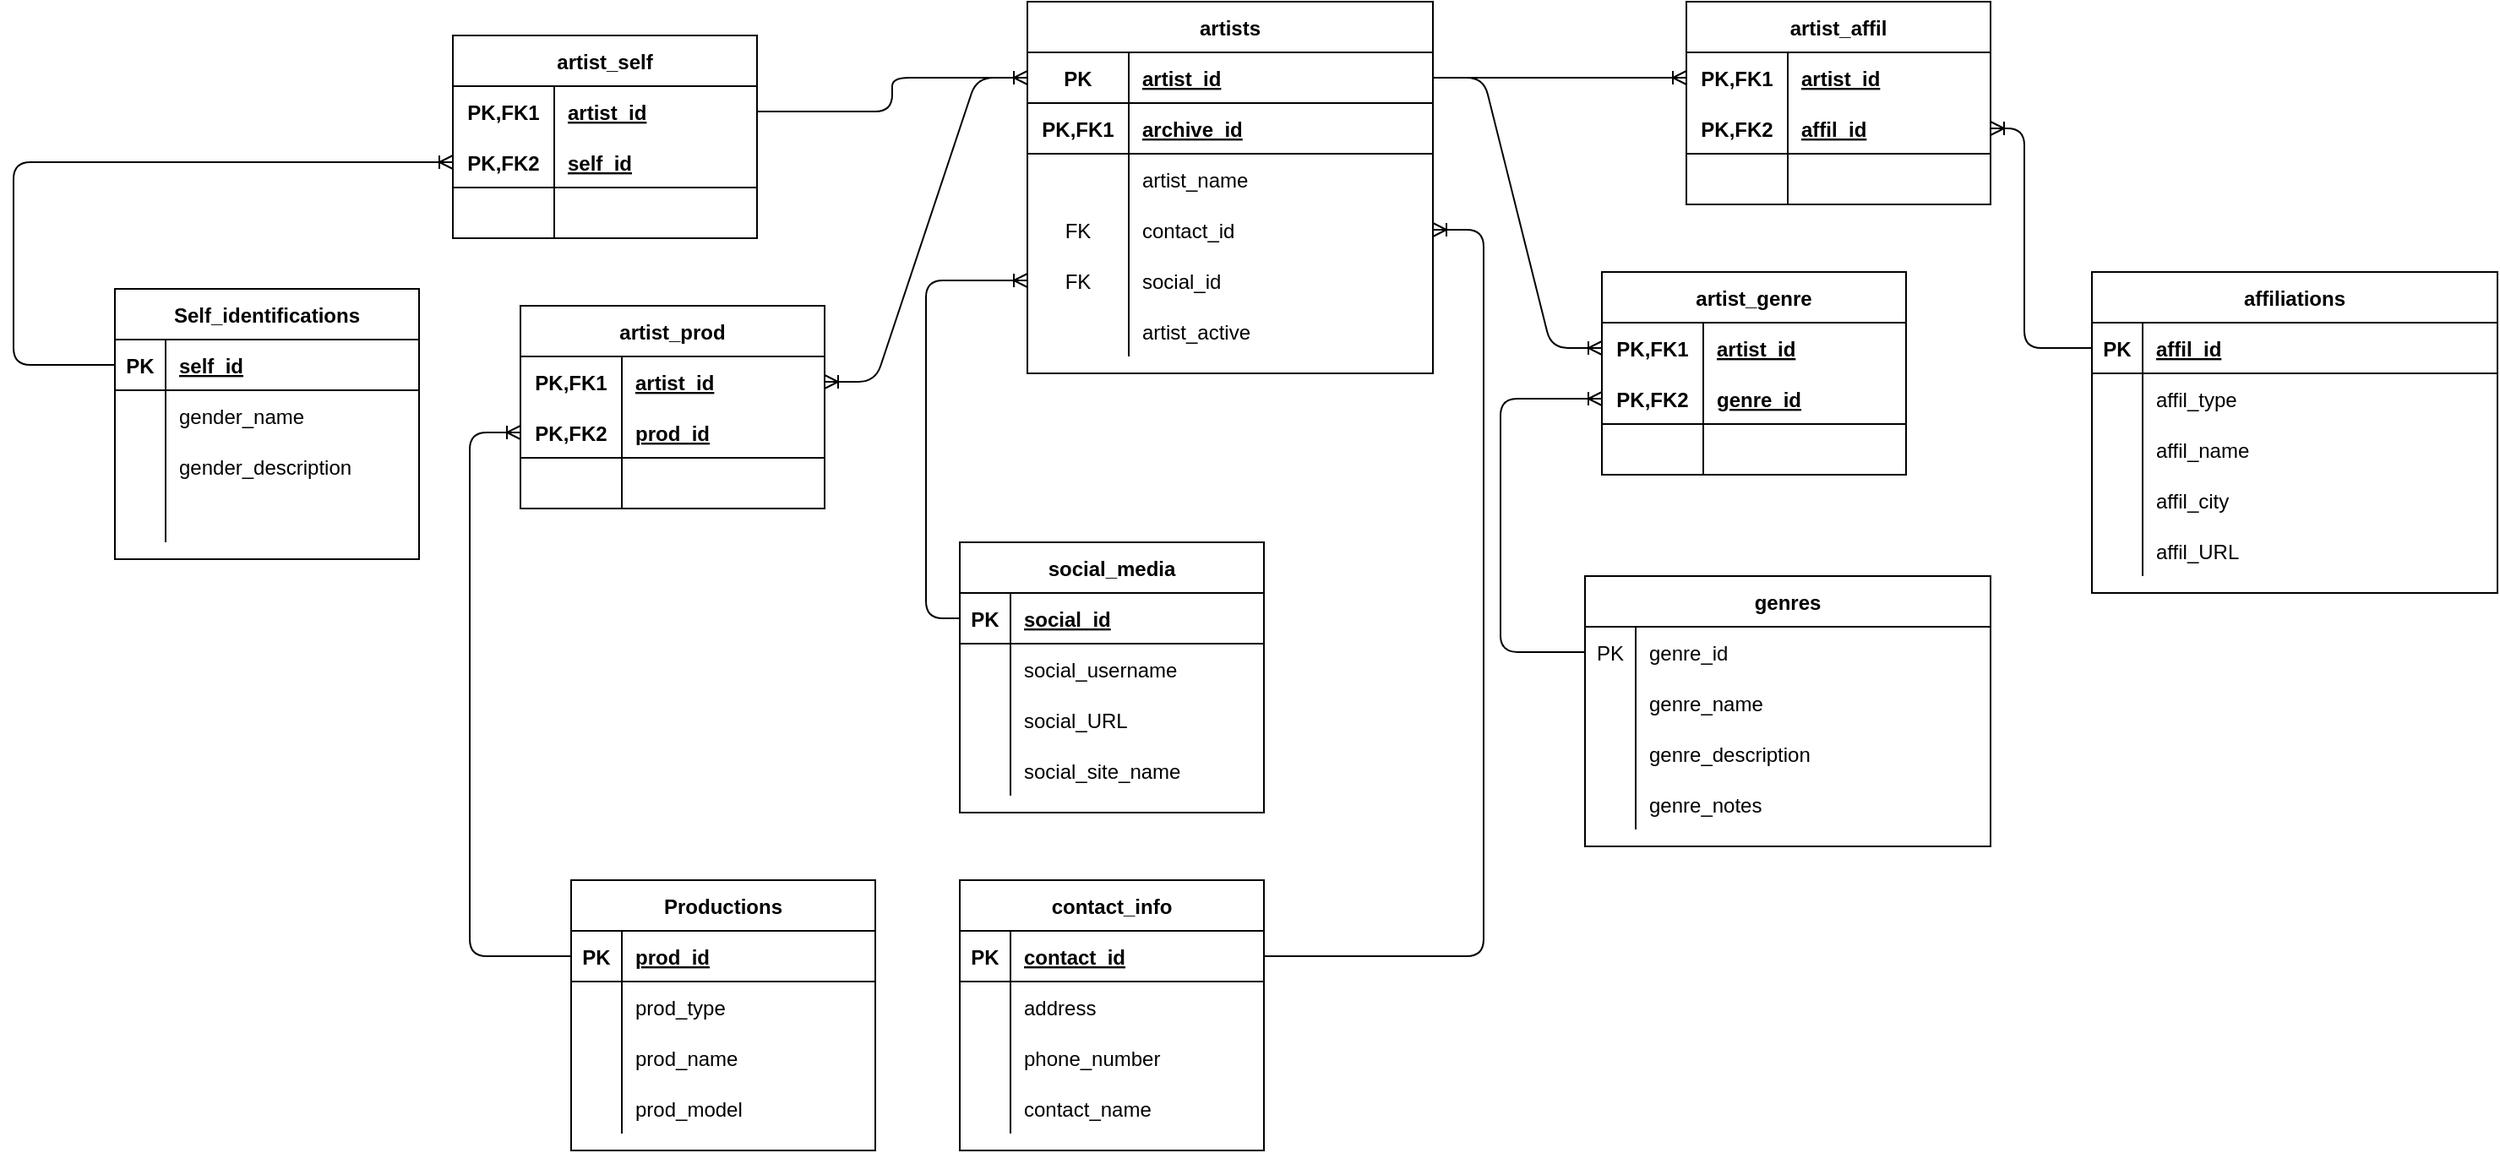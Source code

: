 <mxfile version="14.4.2" type="device"><diagram id="R2lEEEUBdFMjLlhIrx00" name="Page-1"><mxGraphModel dx="1821" dy="662" grid="1" gridSize="10" guides="1" tooltips="1" connect="1" arrows="1" fold="1" page="1" pageScale="1" pageWidth="1100" pageHeight="850" math="0" shadow="0" extFonts="Permanent Marker^https://fonts.googleapis.com/css?family=Permanent+Marker"><root><mxCell id="0"/><mxCell id="1" parent="0"/><mxCell id="C-vyLk0tnHw3VtMMgP7b-13" value="affiliations" style="shape=table;startSize=30;container=1;collapsible=1;childLayout=tableLayout;fixedRows=1;rowLines=0;fontStyle=1;align=center;resizeLast=1;" parent="1" vertex="1"><mxGeometry x="710" y="200" width="240" height="190" as="geometry"/></mxCell><mxCell id="C-vyLk0tnHw3VtMMgP7b-14" value="" style="shape=partialRectangle;collapsible=0;dropTarget=0;pointerEvents=0;fillColor=none;points=[[0,0.5],[1,0.5]];portConstraint=eastwest;top=0;left=0;right=0;bottom=1;" parent="C-vyLk0tnHw3VtMMgP7b-13" vertex="1"><mxGeometry y="30" width="240" height="30" as="geometry"/></mxCell><mxCell id="C-vyLk0tnHw3VtMMgP7b-15" value="PK" style="shape=partialRectangle;overflow=hidden;connectable=0;fillColor=none;top=0;left=0;bottom=0;right=0;fontStyle=1;" parent="C-vyLk0tnHw3VtMMgP7b-14" vertex="1"><mxGeometry width="30" height="30" as="geometry"/></mxCell><mxCell id="C-vyLk0tnHw3VtMMgP7b-16" value="affil_id" style="shape=partialRectangle;overflow=hidden;connectable=0;fillColor=none;top=0;left=0;bottom=0;right=0;align=left;spacingLeft=6;fontStyle=5;" parent="C-vyLk0tnHw3VtMMgP7b-14" vertex="1"><mxGeometry x="30" width="210" height="30" as="geometry"/></mxCell><mxCell id="C-vyLk0tnHw3VtMMgP7b-20" value="" style="shape=partialRectangle;collapsible=0;dropTarget=0;pointerEvents=0;fillColor=none;points=[[0,0.5],[1,0.5]];portConstraint=eastwest;top=0;left=0;right=0;bottom=0;" parent="C-vyLk0tnHw3VtMMgP7b-13" vertex="1"><mxGeometry y="60" width="240" height="30" as="geometry"/></mxCell><mxCell id="C-vyLk0tnHw3VtMMgP7b-21" value="" style="shape=partialRectangle;overflow=hidden;connectable=0;fillColor=none;top=0;left=0;bottom=0;right=0;" parent="C-vyLk0tnHw3VtMMgP7b-20" vertex="1"><mxGeometry width="30" height="30" as="geometry"/></mxCell><mxCell id="C-vyLk0tnHw3VtMMgP7b-22" value="affil_type" style="shape=partialRectangle;overflow=hidden;connectable=0;fillColor=none;top=0;left=0;bottom=0;right=0;align=left;spacingLeft=6;" parent="C-vyLk0tnHw3VtMMgP7b-20" vertex="1"><mxGeometry x="30" width="210" height="30" as="geometry"/></mxCell><mxCell id="1o0HrpCf0512XS6vbY89-14" value="" style="shape=partialRectangle;collapsible=0;dropTarget=0;pointerEvents=0;fillColor=none;points=[[0,0.5],[1,0.5]];portConstraint=eastwest;top=0;left=0;right=0;bottom=0;" parent="C-vyLk0tnHw3VtMMgP7b-13" vertex="1"><mxGeometry y="90" width="240" height="30" as="geometry"/></mxCell><mxCell id="1o0HrpCf0512XS6vbY89-15" value="" style="shape=partialRectangle;overflow=hidden;connectable=0;fillColor=none;top=0;left=0;bottom=0;right=0;" parent="1o0HrpCf0512XS6vbY89-14" vertex="1"><mxGeometry width="30" height="30" as="geometry"/></mxCell><mxCell id="1o0HrpCf0512XS6vbY89-16" value="affil_name" style="shape=partialRectangle;overflow=hidden;connectable=0;fillColor=none;top=0;left=0;bottom=0;right=0;align=left;spacingLeft=6;" parent="1o0HrpCf0512XS6vbY89-14" vertex="1"><mxGeometry x="30" width="210" height="30" as="geometry"/></mxCell><mxCell id="1o0HrpCf0512XS6vbY89-17" value="" style="shape=partialRectangle;collapsible=0;dropTarget=0;pointerEvents=0;fillColor=none;points=[[0,0.5],[1,0.5]];portConstraint=eastwest;top=0;left=0;right=0;bottom=0;" parent="C-vyLk0tnHw3VtMMgP7b-13" vertex="1"><mxGeometry y="120" width="240" height="30" as="geometry"/></mxCell><mxCell id="1o0HrpCf0512XS6vbY89-18" value="" style="shape=partialRectangle;overflow=hidden;connectable=0;fillColor=none;top=0;left=0;bottom=0;right=0;" parent="1o0HrpCf0512XS6vbY89-17" vertex="1"><mxGeometry width="30" height="30" as="geometry"/></mxCell><mxCell id="1o0HrpCf0512XS6vbY89-19" value="affil_city" style="shape=partialRectangle;overflow=hidden;connectable=0;fillColor=none;top=0;left=0;bottom=0;right=0;align=left;spacingLeft=6;" parent="1o0HrpCf0512XS6vbY89-17" vertex="1"><mxGeometry x="30" width="210" height="30" as="geometry"/></mxCell><mxCell id="l8larL8bb85NJkaSdQJh-3" value="" style="shape=partialRectangle;collapsible=0;dropTarget=0;pointerEvents=0;fillColor=none;top=0;left=0;bottom=0;right=0;points=[[0,0.5],[1,0.5]];portConstraint=eastwest;" parent="C-vyLk0tnHw3VtMMgP7b-13" vertex="1"><mxGeometry y="150" width="240" height="30" as="geometry"/></mxCell><mxCell id="l8larL8bb85NJkaSdQJh-4" value="" style="shape=partialRectangle;connectable=0;fillColor=none;top=0;left=0;bottom=0;right=0;editable=1;overflow=hidden;" parent="l8larL8bb85NJkaSdQJh-3" vertex="1"><mxGeometry width="30" height="30" as="geometry"/></mxCell><mxCell id="l8larL8bb85NJkaSdQJh-5" value="affil_URL" style="shape=partialRectangle;connectable=0;fillColor=none;top=0;left=0;bottom=0;right=0;align=left;spacingLeft=6;overflow=hidden;" parent="l8larL8bb85NJkaSdQJh-3" vertex="1"><mxGeometry x="30" width="210" height="30" as="geometry"/></mxCell><mxCell id="-D-UDegdnvzU0FlnamHB-2" value="artist_genre" style="shape=table;startSize=30;container=1;collapsible=1;childLayout=tableLayout;fixedRows=1;rowLines=0;fontStyle=1;align=center;resizeLast=1;" parent="1" vertex="1"><mxGeometry x="420" y="200" width="180" height="120" as="geometry"/></mxCell><mxCell id="-D-UDegdnvzU0FlnamHB-3" value="" style="shape=partialRectangle;collapsible=0;dropTarget=0;pointerEvents=0;fillColor=none;top=0;left=0;bottom=0;right=0;points=[[0,0.5],[1,0.5]];portConstraint=eastwest;" parent="-D-UDegdnvzU0FlnamHB-2" vertex="1"><mxGeometry y="30" width="180" height="30" as="geometry"/></mxCell><mxCell id="-D-UDegdnvzU0FlnamHB-4" value="PK,FK1" style="shape=partialRectangle;connectable=0;fillColor=none;top=0;left=0;bottom=0;right=0;fontStyle=1;overflow=hidden;" parent="-D-UDegdnvzU0FlnamHB-3" vertex="1"><mxGeometry width="60" height="30" as="geometry"/></mxCell><mxCell id="-D-UDegdnvzU0FlnamHB-5" value="artist_id" style="shape=partialRectangle;connectable=0;fillColor=none;top=0;left=0;bottom=0;right=0;align=left;spacingLeft=6;fontStyle=5;overflow=hidden;" parent="-D-UDegdnvzU0FlnamHB-3" vertex="1"><mxGeometry x="60" width="120" height="30" as="geometry"/></mxCell><mxCell id="-D-UDegdnvzU0FlnamHB-6" value="" style="shape=partialRectangle;collapsible=0;dropTarget=0;pointerEvents=0;fillColor=none;top=0;left=0;bottom=1;right=0;points=[[0,0.5],[1,0.5]];portConstraint=eastwest;" parent="-D-UDegdnvzU0FlnamHB-2" vertex="1"><mxGeometry y="60" width="180" height="30" as="geometry"/></mxCell><mxCell id="-D-UDegdnvzU0FlnamHB-7" value="PK,FK2" style="shape=partialRectangle;connectable=0;fillColor=none;top=0;left=0;bottom=0;right=0;fontStyle=1;overflow=hidden;" parent="-D-UDegdnvzU0FlnamHB-6" vertex="1"><mxGeometry width="60" height="30" as="geometry"/></mxCell><mxCell id="-D-UDegdnvzU0FlnamHB-8" value="genre_id" style="shape=partialRectangle;connectable=0;fillColor=none;top=0;left=0;bottom=0;right=0;align=left;spacingLeft=6;fontStyle=5;overflow=hidden;" parent="-D-UDegdnvzU0FlnamHB-6" vertex="1"><mxGeometry x="60" width="120" height="30" as="geometry"/></mxCell><mxCell id="-D-UDegdnvzU0FlnamHB-9" value="" style="shape=partialRectangle;collapsible=0;dropTarget=0;pointerEvents=0;fillColor=none;top=0;left=0;bottom=0;right=0;points=[[0,0.5],[1,0.5]];portConstraint=eastwest;" parent="-D-UDegdnvzU0FlnamHB-2" vertex="1"><mxGeometry y="90" width="180" height="30" as="geometry"/></mxCell><mxCell id="-D-UDegdnvzU0FlnamHB-10" value="" style="shape=partialRectangle;connectable=0;fillColor=none;top=0;left=0;bottom=0;right=0;editable=1;overflow=hidden;" parent="-D-UDegdnvzU0FlnamHB-9" vertex="1"><mxGeometry width="60" height="30" as="geometry"/></mxCell><mxCell id="-D-UDegdnvzU0FlnamHB-11" value="" style="shape=partialRectangle;connectable=0;fillColor=none;top=0;left=0;bottom=0;right=0;align=left;spacingLeft=6;overflow=hidden;" parent="-D-UDegdnvzU0FlnamHB-9" vertex="1"><mxGeometry x="60" width="120" height="30" as="geometry"/></mxCell><mxCell id="-D-UDegdnvzU0FlnamHB-19" value="genres" style="shape=table;startSize=30;container=1;collapsible=1;childLayout=tableLayout;fixedRows=1;rowLines=0;fontStyle=1;align=center;resizeLast=1;" parent="1" vertex="1"><mxGeometry x="410" y="380" width="240" height="160" as="geometry"/></mxCell><mxCell id="-D-UDegdnvzU0FlnamHB-20" value="" style="shape=partialRectangle;collapsible=0;dropTarget=0;pointerEvents=0;fillColor=none;top=0;left=0;bottom=0;right=0;points=[[0,0.5],[1,0.5]];portConstraint=eastwest;" parent="-D-UDegdnvzU0FlnamHB-19" vertex="1"><mxGeometry y="30" width="240" height="30" as="geometry"/></mxCell><mxCell id="-D-UDegdnvzU0FlnamHB-21" value="PK" style="shape=partialRectangle;connectable=0;fillColor=none;top=0;left=0;bottom=0;right=0;fontStyle=0;overflow=hidden;" parent="-D-UDegdnvzU0FlnamHB-20" vertex="1"><mxGeometry width="30" height="30" as="geometry"/></mxCell><mxCell id="-D-UDegdnvzU0FlnamHB-22" value="genre_id" style="shape=partialRectangle;connectable=0;fillColor=none;top=0;left=0;bottom=0;right=0;align=left;spacingLeft=6;fontStyle=0;overflow=hidden;" parent="-D-UDegdnvzU0FlnamHB-20" vertex="1"><mxGeometry x="30" width="210" height="30" as="geometry"/></mxCell><mxCell id="-D-UDegdnvzU0FlnamHB-23" value="" style="shape=partialRectangle;collapsible=0;dropTarget=0;pointerEvents=0;fillColor=none;points=[[0,0.5],[1,0.5]];portConstraint=eastwest;top=0;left=0;right=0;bottom=0;" parent="-D-UDegdnvzU0FlnamHB-19" vertex="1"><mxGeometry y="60" width="240" height="30" as="geometry"/></mxCell><mxCell id="-D-UDegdnvzU0FlnamHB-24" value="" style="shape=partialRectangle;overflow=hidden;connectable=0;fillColor=none;top=0;left=0;bottom=0;right=0;" parent="-D-UDegdnvzU0FlnamHB-23" vertex="1"><mxGeometry width="30" height="30" as="geometry"/></mxCell><mxCell id="-D-UDegdnvzU0FlnamHB-25" value="genre_name" style="shape=partialRectangle;overflow=hidden;connectable=0;fillColor=none;top=0;left=0;bottom=0;right=0;align=left;spacingLeft=6;" parent="-D-UDegdnvzU0FlnamHB-23" vertex="1"><mxGeometry x="30" width="210" height="30" as="geometry"/></mxCell><mxCell id="-D-UDegdnvzU0FlnamHB-26" value="" style="shape=partialRectangle;collapsible=0;dropTarget=0;pointerEvents=0;fillColor=none;points=[[0,0.5],[1,0.5]];portConstraint=eastwest;top=0;left=0;right=0;bottom=0;" parent="-D-UDegdnvzU0FlnamHB-19" vertex="1"><mxGeometry y="90" width="240" height="30" as="geometry"/></mxCell><mxCell id="-D-UDegdnvzU0FlnamHB-27" value="" style="shape=partialRectangle;overflow=hidden;connectable=0;fillColor=none;top=0;left=0;bottom=0;right=0;" parent="-D-UDegdnvzU0FlnamHB-26" vertex="1"><mxGeometry width="30" height="30" as="geometry"/></mxCell><mxCell id="-D-UDegdnvzU0FlnamHB-28" value="genre_description" style="shape=partialRectangle;overflow=hidden;connectable=0;fillColor=none;top=0;left=0;bottom=0;right=0;align=left;spacingLeft=6;" parent="-D-UDegdnvzU0FlnamHB-26" vertex="1"><mxGeometry x="30" width="210" height="30" as="geometry"/></mxCell><mxCell id="-D-UDegdnvzU0FlnamHB-32" value="" style="shape=partialRectangle;collapsible=0;dropTarget=0;pointerEvents=0;fillColor=none;points=[[0,0.5],[1,0.5]];portConstraint=eastwest;top=0;left=0;right=0;bottom=0;" parent="-D-UDegdnvzU0FlnamHB-19" vertex="1"><mxGeometry y="120" width="240" height="30" as="geometry"/></mxCell><mxCell id="-D-UDegdnvzU0FlnamHB-33" value="" style="shape=partialRectangle;overflow=hidden;connectable=0;fillColor=none;top=0;left=0;bottom=0;right=0;" parent="-D-UDegdnvzU0FlnamHB-32" vertex="1"><mxGeometry width="30" height="30" as="geometry"/></mxCell><mxCell id="-D-UDegdnvzU0FlnamHB-34" value="genre_notes" style="shape=partialRectangle;overflow=hidden;connectable=0;fillColor=none;top=0;left=0;bottom=0;right=0;align=left;spacingLeft=6;" parent="-D-UDegdnvzU0FlnamHB-32" vertex="1"><mxGeometry x="30" width="210" height="30" as="geometry"/></mxCell><mxCell id="-D-UDegdnvzU0FlnamHB-48" value="" style="edgeStyle=entityRelationEdgeStyle;fontSize=12;html=1;endArrow=ERoneToMany;entryX=0;entryY=0.5;entryDx=0;entryDy=0;exitX=1;exitY=0.5;exitDx=0;exitDy=0;" parent="1" source="C-vyLk0tnHw3VtMMgP7b-24" target="-D-UDegdnvzU0FlnamHB-3" edge="1"><mxGeometry width="100" height="100" relative="1" as="geometry"><mxPoint x="280" y="80" as="sourcePoint"/><mxPoint x="620" y="320" as="targetPoint"/></mxGeometry></mxCell><mxCell id="-D-UDegdnvzU0FlnamHB-49" value="" style="fontSize=12;html=1;endArrow=ERoneToMany;exitX=0;exitY=0.5;exitDx=0;exitDy=0;entryX=0;entryY=0.5;entryDx=0;entryDy=0;edgeStyle=elbowEdgeStyle;" parent="1" source="-D-UDegdnvzU0FlnamHB-20" target="-D-UDegdnvzU0FlnamHB-6" edge="1"><mxGeometry width="100" height="100" relative="1" as="geometry"><mxPoint x="330" y="330" as="sourcePoint"/><mxPoint x="360" y="170" as="targetPoint"/><Array as="points"><mxPoint x="360" y="190"/></Array></mxGeometry></mxCell><mxCell id="-D-UDegdnvzU0FlnamHB-50" value="social_media" style="shape=table;startSize=30;container=1;collapsible=1;childLayout=tableLayout;fixedRows=1;rowLines=0;fontStyle=1;align=center;resizeLast=1;" parent="1" vertex="1"><mxGeometry x="40" y="360" width="180" height="160" as="geometry"/></mxCell><mxCell id="-D-UDegdnvzU0FlnamHB-51" value="" style="shape=partialRectangle;collapsible=0;dropTarget=0;pointerEvents=0;fillColor=none;top=0;left=0;bottom=1;right=0;points=[[0,0.5],[1,0.5]];portConstraint=eastwest;" parent="-D-UDegdnvzU0FlnamHB-50" vertex="1"><mxGeometry y="30" width="180" height="30" as="geometry"/></mxCell><mxCell id="-D-UDegdnvzU0FlnamHB-52" value="PK" style="shape=partialRectangle;connectable=0;fillColor=none;top=0;left=0;bottom=0;right=0;fontStyle=1;overflow=hidden;" parent="-D-UDegdnvzU0FlnamHB-51" vertex="1"><mxGeometry width="30" height="30" as="geometry"/></mxCell><mxCell id="-D-UDegdnvzU0FlnamHB-53" value="social_id" style="shape=partialRectangle;connectable=0;fillColor=none;top=0;left=0;bottom=0;right=0;align=left;spacingLeft=6;fontStyle=5;overflow=hidden;" parent="-D-UDegdnvzU0FlnamHB-51" vertex="1"><mxGeometry x="30" width="150" height="30" as="geometry"/></mxCell><mxCell id="KC4wbaXQXHpYR6O2Gjll-10" value="" style="shape=partialRectangle;collapsible=0;dropTarget=0;pointerEvents=0;fillColor=none;points=[[0,0.5],[1,0.5]];portConstraint=eastwest;top=0;left=0;right=0;bottom=0;" parent="-D-UDegdnvzU0FlnamHB-50" vertex="1"><mxGeometry y="60" width="180" height="30" as="geometry"/></mxCell><mxCell id="KC4wbaXQXHpYR6O2Gjll-11" value="" style="shape=partialRectangle;overflow=hidden;connectable=0;fillColor=none;top=0;left=0;bottom=0;right=0;" parent="KC4wbaXQXHpYR6O2Gjll-10" vertex="1"><mxGeometry width="30" height="30" as="geometry"/></mxCell><mxCell id="KC4wbaXQXHpYR6O2Gjll-12" value="social_username" style="shape=partialRectangle;overflow=hidden;connectable=0;fillColor=none;top=0;left=0;bottom=0;right=0;align=left;spacingLeft=6;" parent="KC4wbaXQXHpYR6O2Gjll-10" vertex="1"><mxGeometry x="30" width="150" height="30" as="geometry"/></mxCell><mxCell id="KC4wbaXQXHpYR6O2Gjll-13" value="" style="shape=partialRectangle;collapsible=0;dropTarget=0;pointerEvents=0;fillColor=none;points=[[0,0.5],[1,0.5]];portConstraint=eastwest;top=0;left=0;right=0;bottom=0;" parent="-D-UDegdnvzU0FlnamHB-50" vertex="1"><mxGeometry y="90" width="180" height="30" as="geometry"/></mxCell><mxCell id="KC4wbaXQXHpYR6O2Gjll-14" value="" style="shape=partialRectangle;overflow=hidden;connectable=0;fillColor=none;top=0;left=0;bottom=0;right=0;" parent="KC4wbaXQXHpYR6O2Gjll-13" vertex="1"><mxGeometry width="30" height="30" as="geometry"/></mxCell><mxCell id="KC4wbaXQXHpYR6O2Gjll-15" value="social_URL" style="shape=partialRectangle;overflow=hidden;connectable=0;fillColor=none;top=0;left=0;bottom=0;right=0;align=left;spacingLeft=6;" parent="KC4wbaXQXHpYR6O2Gjll-13" vertex="1"><mxGeometry x="30" width="150" height="30" as="geometry"/></mxCell><mxCell id="KC4wbaXQXHpYR6O2Gjll-16" value="" style="shape=partialRectangle;collapsible=0;dropTarget=0;pointerEvents=0;fillColor=none;points=[[0,0.5],[1,0.5]];portConstraint=eastwest;top=0;left=0;right=0;bottom=0;" parent="-D-UDegdnvzU0FlnamHB-50" vertex="1"><mxGeometry y="120" width="180" height="30" as="geometry"/></mxCell><mxCell id="KC4wbaXQXHpYR6O2Gjll-17" value="" style="shape=partialRectangle;overflow=hidden;connectable=0;fillColor=none;top=0;left=0;bottom=0;right=0;" parent="KC4wbaXQXHpYR6O2Gjll-16" vertex="1"><mxGeometry width="30" height="30" as="geometry"/></mxCell><mxCell id="KC4wbaXQXHpYR6O2Gjll-18" value="social_site_name" style="shape=partialRectangle;overflow=hidden;connectable=0;fillColor=none;top=0;left=0;bottom=0;right=0;align=left;spacingLeft=6;" parent="KC4wbaXQXHpYR6O2Gjll-16" vertex="1"><mxGeometry x="30" width="150" height="30" as="geometry"/></mxCell><mxCell id="-D-UDegdnvzU0FlnamHB-80" value="" style="edgeStyle=elbowEdgeStyle;fontSize=12;html=1;endArrow=ERoneToMany;exitX=0;exitY=0.5;exitDx=0;exitDy=0;entryX=0;entryY=0.5;entryDx=0;entryDy=0;" parent="1" source="-D-UDegdnvzU0FlnamHB-51" target="-D-UDegdnvzU0FlnamHB-77" edge="1"><mxGeometry width="100" height="100" relative="1" as="geometry"><mxPoint x="520" y="420" as="sourcePoint"/><mxPoint x="620" y="320" as="targetPoint"/><Array as="points"><mxPoint x="20" y="320"/></Array></mxGeometry></mxCell><mxCell id="HSkikR0WgUcV7m9atSQD-1" value="contact_info" style="shape=table;startSize=30;container=1;collapsible=1;childLayout=tableLayout;fixedRows=1;rowLines=0;fontStyle=1;align=center;resizeLast=1;" parent="1" vertex="1"><mxGeometry x="40" y="560" width="180" height="160" as="geometry"/></mxCell><mxCell id="HSkikR0WgUcV7m9atSQD-2" value="" style="shape=partialRectangle;collapsible=0;dropTarget=0;pointerEvents=0;fillColor=none;top=0;left=0;bottom=1;right=0;points=[[0,0.5],[1,0.5]];portConstraint=eastwest;" parent="HSkikR0WgUcV7m9atSQD-1" vertex="1"><mxGeometry y="30" width="180" height="30" as="geometry"/></mxCell><mxCell id="HSkikR0WgUcV7m9atSQD-3" value="PK" style="shape=partialRectangle;connectable=0;fillColor=none;top=0;left=0;bottom=0;right=0;fontStyle=1;overflow=hidden;" parent="HSkikR0WgUcV7m9atSQD-2" vertex="1"><mxGeometry width="30" height="30" as="geometry"/></mxCell><mxCell id="HSkikR0WgUcV7m9atSQD-4" value="contact_id" style="shape=partialRectangle;connectable=0;fillColor=none;top=0;left=0;bottom=0;right=0;align=left;spacingLeft=6;fontStyle=5;overflow=hidden;" parent="HSkikR0WgUcV7m9atSQD-2" vertex="1"><mxGeometry x="30" width="150" height="30" as="geometry"/></mxCell><mxCell id="HSkikR0WgUcV7m9atSQD-5" value="" style="shape=partialRectangle;collapsible=0;dropTarget=0;pointerEvents=0;fillColor=none;points=[[0,0.5],[1,0.5]];portConstraint=eastwest;top=0;left=0;right=0;bottom=0;" parent="HSkikR0WgUcV7m9atSQD-1" vertex="1"><mxGeometry y="60" width="180" height="30" as="geometry"/></mxCell><mxCell id="HSkikR0WgUcV7m9atSQD-6" value="" style="shape=partialRectangle;overflow=hidden;connectable=0;fillColor=none;top=0;left=0;bottom=0;right=0;" parent="HSkikR0WgUcV7m9atSQD-5" vertex="1"><mxGeometry width="30" height="30" as="geometry"/></mxCell><mxCell id="HSkikR0WgUcV7m9atSQD-7" value="address" style="shape=partialRectangle;overflow=hidden;connectable=0;fillColor=none;top=0;left=0;bottom=0;right=0;align=left;spacingLeft=6;" parent="HSkikR0WgUcV7m9atSQD-5" vertex="1"><mxGeometry x="30" width="150" height="30" as="geometry"/></mxCell><mxCell id="HSkikR0WgUcV7m9atSQD-8" value="" style="shape=partialRectangle;collapsible=0;dropTarget=0;pointerEvents=0;fillColor=none;points=[[0,0.5],[1,0.5]];portConstraint=eastwest;top=0;left=0;right=0;bottom=0;" parent="HSkikR0WgUcV7m9atSQD-1" vertex="1"><mxGeometry y="90" width="180" height="30" as="geometry"/></mxCell><mxCell id="HSkikR0WgUcV7m9atSQD-9" value="" style="shape=partialRectangle;overflow=hidden;connectable=0;fillColor=none;top=0;left=0;bottom=0;right=0;" parent="HSkikR0WgUcV7m9atSQD-8" vertex="1"><mxGeometry width="30" height="30" as="geometry"/></mxCell><mxCell id="HSkikR0WgUcV7m9atSQD-10" value="phone_number" style="shape=partialRectangle;overflow=hidden;connectable=0;fillColor=none;top=0;left=0;bottom=0;right=0;align=left;spacingLeft=6;" parent="HSkikR0WgUcV7m9atSQD-8" vertex="1"><mxGeometry x="30" width="150" height="30" as="geometry"/></mxCell><mxCell id="HSkikR0WgUcV7m9atSQD-11" value="" style="shape=partialRectangle;collapsible=0;dropTarget=0;pointerEvents=0;fillColor=none;points=[[0,0.5],[1,0.5]];portConstraint=eastwest;top=0;left=0;right=0;bottom=0;" parent="HSkikR0WgUcV7m9atSQD-1" vertex="1"><mxGeometry y="120" width="180" height="30" as="geometry"/></mxCell><mxCell id="HSkikR0WgUcV7m9atSQD-12" value="" style="shape=partialRectangle;overflow=hidden;connectable=0;fillColor=none;top=0;left=0;bottom=0;right=0;" parent="HSkikR0WgUcV7m9atSQD-11" vertex="1"><mxGeometry width="30" height="30" as="geometry"/></mxCell><mxCell id="HSkikR0WgUcV7m9atSQD-13" value="contact_name" style="shape=partialRectangle;overflow=hidden;connectable=0;fillColor=none;top=0;left=0;bottom=0;right=0;align=left;spacingLeft=6;" parent="HSkikR0WgUcV7m9atSQD-11" vertex="1"><mxGeometry x="30" width="150" height="30" as="geometry"/></mxCell><mxCell id="HSkikR0WgUcV7m9atSQD-14" value="" style="edgeStyle=elbowEdgeStyle;fontSize=12;html=1;endArrow=ERoneToMany;exitX=1;exitY=0.5;exitDx=0;exitDy=0;entryX=1;entryY=0.5;entryDx=0;entryDy=0;" parent="1" source="HSkikR0WgUcV7m9atSQD-2" target="KC4wbaXQXHpYR6O2Gjll-7" edge="1"><mxGeometry width="100" height="100" relative="1" as="geometry"><mxPoint x="340" y="570" as="sourcePoint"/><mxPoint x="340" y="400" as="targetPoint"/><Array as="points"><mxPoint x="350" y="440"/><mxPoint x="300" y="390"/></Array></mxGeometry></mxCell><mxCell id="HSkikR0WgUcV7m9atSQD-41" value="artist_affil" style="shape=table;startSize=30;container=1;collapsible=1;childLayout=tableLayout;fixedRows=1;rowLines=0;fontStyle=1;align=center;resizeLast=1;" parent="1" vertex="1"><mxGeometry x="470" y="40" width="180" height="120" as="geometry"/></mxCell><mxCell id="HSkikR0WgUcV7m9atSQD-42" value="" style="shape=partialRectangle;collapsible=0;dropTarget=0;pointerEvents=0;fillColor=none;top=0;left=0;bottom=0;right=0;points=[[0,0.5],[1,0.5]];portConstraint=eastwest;" parent="HSkikR0WgUcV7m9atSQD-41" vertex="1"><mxGeometry y="30" width="180" height="30" as="geometry"/></mxCell><mxCell id="HSkikR0WgUcV7m9atSQD-43" value="PK,FK1" style="shape=partialRectangle;connectable=0;fillColor=none;top=0;left=0;bottom=0;right=0;fontStyle=1;overflow=hidden;" parent="HSkikR0WgUcV7m9atSQD-42" vertex="1"><mxGeometry width="60" height="30" as="geometry"/></mxCell><mxCell id="HSkikR0WgUcV7m9atSQD-44" value="artist_id" style="shape=partialRectangle;connectable=0;fillColor=none;top=0;left=0;bottom=0;right=0;align=left;spacingLeft=6;fontStyle=5;overflow=hidden;" parent="HSkikR0WgUcV7m9atSQD-42" vertex="1"><mxGeometry x="60" width="120" height="30" as="geometry"/></mxCell><mxCell id="HSkikR0WgUcV7m9atSQD-45" value="" style="shape=partialRectangle;collapsible=0;dropTarget=0;pointerEvents=0;fillColor=none;top=0;left=0;bottom=1;right=0;points=[[0,0.5],[1,0.5]];portConstraint=eastwest;" parent="HSkikR0WgUcV7m9atSQD-41" vertex="1"><mxGeometry y="60" width="180" height="30" as="geometry"/></mxCell><mxCell id="HSkikR0WgUcV7m9atSQD-46" value="PK,FK2" style="shape=partialRectangle;connectable=0;fillColor=none;top=0;left=0;bottom=0;right=0;fontStyle=1;overflow=hidden;" parent="HSkikR0WgUcV7m9atSQD-45" vertex="1"><mxGeometry width="60" height="30" as="geometry"/></mxCell><mxCell id="HSkikR0WgUcV7m9atSQD-47" value="affil_id" style="shape=partialRectangle;connectable=0;fillColor=none;top=0;left=0;bottom=0;right=0;align=left;spacingLeft=6;fontStyle=5;overflow=hidden;" parent="HSkikR0WgUcV7m9atSQD-45" vertex="1"><mxGeometry x="60" width="120" height="30" as="geometry"/></mxCell><mxCell id="HSkikR0WgUcV7m9atSQD-48" value="" style="shape=partialRectangle;collapsible=0;dropTarget=0;pointerEvents=0;fillColor=none;top=0;left=0;bottom=0;right=0;points=[[0,0.5],[1,0.5]];portConstraint=eastwest;" parent="HSkikR0WgUcV7m9atSQD-41" vertex="1"><mxGeometry y="90" width="180" height="30" as="geometry"/></mxCell><mxCell id="HSkikR0WgUcV7m9atSQD-49" value="" style="shape=partialRectangle;connectable=0;fillColor=none;top=0;left=0;bottom=0;right=0;editable=1;overflow=hidden;" parent="HSkikR0WgUcV7m9atSQD-48" vertex="1"><mxGeometry width="60" height="30" as="geometry"/></mxCell><mxCell id="HSkikR0WgUcV7m9atSQD-50" value="" style="shape=partialRectangle;connectable=0;fillColor=none;top=0;left=0;bottom=0;right=0;align=left;spacingLeft=6;overflow=hidden;" parent="HSkikR0WgUcV7m9atSQD-48" vertex="1"><mxGeometry x="60" width="120" height="30" as="geometry"/></mxCell><mxCell id="HSkikR0WgUcV7m9atSQD-64" value="" style="fontSize=12;html=1;endArrow=ERoneToMany;exitX=0;exitY=0.5;exitDx=0;exitDy=0;entryX=1;entryY=0.5;entryDx=0;entryDy=0;edgeStyle=elbowEdgeStyle;" parent="1" source="C-vyLk0tnHw3VtMMgP7b-14" target="HSkikR0WgUcV7m9atSQD-45" edge="1"><mxGeometry width="100" height="100" relative="1" as="geometry"><mxPoint x="890" y="400" as="sourcePoint"/><mxPoint x="890" y="230" as="targetPoint"/><Array as="points"><mxPoint x="670" y="190"/><mxPoint x="660" y="180"/><mxPoint x="950" y="120"/></Array></mxGeometry></mxCell><mxCell id="HSkikR0WgUcV7m9atSQD-66" value="" style="fontSize=12;html=1;endArrow=ERoneToMany;entryX=0;entryY=0.5;entryDx=0;entryDy=0;exitX=1;exitY=0.5;exitDx=0;exitDy=0;elbow=vertical;" parent="1" source="C-vyLk0tnHw3VtMMgP7b-24" target="HSkikR0WgUcV7m9atSQD-42" edge="1"><mxGeometry width="100" height="100" relative="1" as="geometry"><mxPoint x="320" y="30" as="sourcePoint"/><mxPoint x="690" y="320" as="targetPoint"/></mxGeometry></mxCell><mxCell id="HSkikR0WgUcV7m9atSQD-67" value="Productions" style="shape=table;startSize=30;container=1;collapsible=1;childLayout=tableLayout;fixedRows=1;rowLines=0;fontStyle=1;align=center;resizeLast=1;" parent="1" vertex="1"><mxGeometry x="-190" y="560" width="180" height="160" as="geometry"/></mxCell><mxCell id="HSkikR0WgUcV7m9atSQD-68" value="" style="shape=partialRectangle;collapsible=0;dropTarget=0;pointerEvents=0;fillColor=none;top=0;left=0;bottom=1;right=0;points=[[0,0.5],[1,0.5]];portConstraint=eastwest;" parent="HSkikR0WgUcV7m9atSQD-67" vertex="1"><mxGeometry y="30" width="180" height="30" as="geometry"/></mxCell><mxCell id="HSkikR0WgUcV7m9atSQD-69" value="PK" style="shape=partialRectangle;connectable=0;fillColor=none;top=0;left=0;bottom=0;right=0;fontStyle=1;overflow=hidden;" parent="HSkikR0WgUcV7m9atSQD-68" vertex="1"><mxGeometry width="30" height="30" as="geometry"/></mxCell><mxCell id="HSkikR0WgUcV7m9atSQD-70" value="prod_id" style="shape=partialRectangle;connectable=0;fillColor=none;top=0;left=0;bottom=0;right=0;align=left;spacingLeft=6;fontStyle=5;overflow=hidden;" parent="HSkikR0WgUcV7m9atSQD-68" vertex="1"><mxGeometry x="30" width="150" height="30" as="geometry"/></mxCell><mxCell id="HSkikR0WgUcV7m9atSQD-71" value="" style="shape=partialRectangle;collapsible=0;dropTarget=0;pointerEvents=0;fillColor=none;top=0;left=0;bottom=0;right=0;points=[[0,0.5],[1,0.5]];portConstraint=eastwest;" parent="HSkikR0WgUcV7m9atSQD-67" vertex="1"><mxGeometry y="60" width="180" height="30" as="geometry"/></mxCell><mxCell id="HSkikR0WgUcV7m9atSQD-72" value="" style="shape=partialRectangle;connectable=0;fillColor=none;top=0;left=0;bottom=0;right=0;editable=1;overflow=hidden;" parent="HSkikR0WgUcV7m9atSQD-71" vertex="1"><mxGeometry width="30" height="30" as="geometry"/></mxCell><mxCell id="HSkikR0WgUcV7m9atSQD-73" value="prod_type" style="shape=partialRectangle;connectable=0;fillColor=none;top=0;left=0;bottom=0;right=0;align=left;spacingLeft=6;overflow=hidden;" parent="HSkikR0WgUcV7m9atSQD-71" vertex="1"><mxGeometry x="30" width="150" height="30" as="geometry"/></mxCell><mxCell id="HSkikR0WgUcV7m9atSQD-74" value="" style="shape=partialRectangle;collapsible=0;dropTarget=0;pointerEvents=0;fillColor=none;top=0;left=0;bottom=0;right=0;points=[[0,0.5],[1,0.5]];portConstraint=eastwest;" parent="HSkikR0WgUcV7m9atSQD-67" vertex="1"><mxGeometry y="90" width="180" height="30" as="geometry"/></mxCell><mxCell id="HSkikR0WgUcV7m9atSQD-75" value="" style="shape=partialRectangle;connectable=0;fillColor=none;top=0;left=0;bottom=0;right=0;editable=1;overflow=hidden;" parent="HSkikR0WgUcV7m9atSQD-74" vertex="1"><mxGeometry width="30" height="30" as="geometry"/></mxCell><mxCell id="HSkikR0WgUcV7m9atSQD-76" value="prod_name" style="shape=partialRectangle;connectable=0;fillColor=none;top=0;left=0;bottom=0;right=0;align=left;spacingLeft=6;overflow=hidden;" parent="HSkikR0WgUcV7m9atSQD-74" vertex="1"><mxGeometry x="30" width="150" height="30" as="geometry"/></mxCell><mxCell id="HSkikR0WgUcV7m9atSQD-77" value="" style="shape=partialRectangle;collapsible=0;dropTarget=0;pointerEvents=0;fillColor=none;top=0;left=0;bottom=0;right=0;points=[[0,0.5],[1,0.5]];portConstraint=eastwest;" parent="HSkikR0WgUcV7m9atSQD-67" vertex="1"><mxGeometry y="120" width="180" height="30" as="geometry"/></mxCell><mxCell id="HSkikR0WgUcV7m9atSQD-78" value="" style="shape=partialRectangle;connectable=0;fillColor=none;top=0;left=0;bottom=0;right=0;editable=1;overflow=hidden;" parent="HSkikR0WgUcV7m9atSQD-77" vertex="1"><mxGeometry width="30" height="30" as="geometry"/></mxCell><mxCell id="HSkikR0WgUcV7m9atSQD-79" value="prod_model" style="shape=partialRectangle;connectable=0;fillColor=none;top=0;left=0;bottom=0;right=0;align=left;spacingLeft=6;overflow=hidden;" parent="HSkikR0WgUcV7m9atSQD-77" vertex="1"><mxGeometry x="30" width="150" height="30" as="geometry"/></mxCell><mxCell id="HSkikR0WgUcV7m9atSQD-93" value="artist_prod" style="shape=table;startSize=30;container=1;collapsible=1;childLayout=tableLayout;fixedRows=1;rowLines=0;fontStyle=1;align=center;resizeLast=1;" parent="1" vertex="1"><mxGeometry x="-220" y="220" width="180" height="120" as="geometry"/></mxCell><mxCell id="HSkikR0WgUcV7m9atSQD-94" value="" style="shape=partialRectangle;collapsible=0;dropTarget=0;pointerEvents=0;fillColor=none;top=0;left=0;bottom=0;right=0;points=[[0,0.5],[1,0.5]];portConstraint=eastwest;" parent="HSkikR0WgUcV7m9atSQD-93" vertex="1"><mxGeometry y="30" width="180" height="30" as="geometry"/></mxCell><mxCell id="HSkikR0WgUcV7m9atSQD-95" value="PK,FK1" style="shape=partialRectangle;connectable=0;fillColor=none;top=0;left=0;bottom=0;right=0;fontStyle=1;overflow=hidden;" parent="HSkikR0WgUcV7m9atSQD-94" vertex="1"><mxGeometry width="60" height="30" as="geometry"/></mxCell><mxCell id="HSkikR0WgUcV7m9atSQD-96" value="artist_id" style="shape=partialRectangle;connectable=0;fillColor=none;top=0;left=0;bottom=0;right=0;align=left;spacingLeft=6;fontStyle=5;overflow=hidden;" parent="HSkikR0WgUcV7m9atSQD-94" vertex="1"><mxGeometry x="60" width="120" height="30" as="geometry"/></mxCell><mxCell id="HSkikR0WgUcV7m9atSQD-97" value="" style="shape=partialRectangle;collapsible=0;dropTarget=0;pointerEvents=0;fillColor=none;top=0;left=0;bottom=1;right=0;points=[[0,0.5],[1,0.5]];portConstraint=eastwest;" parent="HSkikR0WgUcV7m9atSQD-93" vertex="1"><mxGeometry y="60" width="180" height="30" as="geometry"/></mxCell><mxCell id="HSkikR0WgUcV7m9atSQD-98" value="PK,FK2" style="shape=partialRectangle;connectable=0;fillColor=none;top=0;left=0;bottom=0;right=0;fontStyle=1;overflow=hidden;" parent="HSkikR0WgUcV7m9atSQD-97" vertex="1"><mxGeometry width="60" height="30" as="geometry"/></mxCell><mxCell id="HSkikR0WgUcV7m9atSQD-99" value="prod_id" style="shape=partialRectangle;connectable=0;fillColor=none;top=0;left=0;bottom=0;right=0;align=left;spacingLeft=6;fontStyle=5;overflow=hidden;" parent="HSkikR0WgUcV7m9atSQD-97" vertex="1"><mxGeometry x="60" width="120" height="30" as="geometry"/></mxCell><mxCell id="HSkikR0WgUcV7m9atSQD-100" value="" style="shape=partialRectangle;collapsible=0;dropTarget=0;pointerEvents=0;fillColor=none;top=0;left=0;bottom=0;right=0;points=[[0,0.5],[1,0.5]];portConstraint=eastwest;" parent="HSkikR0WgUcV7m9atSQD-93" vertex="1"><mxGeometry y="90" width="180" height="30" as="geometry"/></mxCell><mxCell id="HSkikR0WgUcV7m9atSQD-101" value="" style="shape=partialRectangle;connectable=0;fillColor=none;top=0;left=0;bottom=0;right=0;editable=1;overflow=hidden;" parent="HSkikR0WgUcV7m9atSQD-100" vertex="1"><mxGeometry width="60" height="30" as="geometry"/></mxCell><mxCell id="HSkikR0WgUcV7m9atSQD-102" value="" style="shape=partialRectangle;connectable=0;fillColor=none;top=0;left=0;bottom=0;right=0;align=left;spacingLeft=6;overflow=hidden;" parent="HSkikR0WgUcV7m9atSQD-100" vertex="1"><mxGeometry x="60" width="120" height="30" as="geometry"/></mxCell><mxCell id="HSkikR0WgUcV7m9atSQD-103" value="" style="edgeStyle=elbowEdgeStyle;fontSize=12;html=1;endArrow=ERoneToMany;exitX=0;exitY=0.5;exitDx=0;exitDy=0;entryX=0;entryY=0.5;entryDx=0;entryDy=0;" parent="1" source="HSkikR0WgUcV7m9atSQD-68" target="HSkikR0WgUcV7m9atSQD-97" edge="1"><mxGeometry width="100" height="100" relative="1" as="geometry"><mxPoint x="-30" y="420" as="sourcePoint"/><mxPoint x="-320" y="120" as="targetPoint"/><Array as="points"><mxPoint x="-250" y="210"/></Array></mxGeometry></mxCell><mxCell id="HSkikR0WgUcV7m9atSQD-104" value="" style="edgeStyle=entityRelationEdgeStyle;fontSize=12;html=1;endArrow=ERoneToMany;entryX=1;entryY=0.5;entryDx=0;entryDy=0;exitX=0;exitY=0.5;exitDx=0;exitDy=0;" parent="1" source="C-vyLk0tnHw3VtMMgP7b-24" target="HSkikR0WgUcV7m9atSQD-94" edge="1"><mxGeometry width="100" height="100" relative="1" as="geometry"><mxPoint x="-30" y="420" as="sourcePoint"/><mxPoint x="70" y="320" as="targetPoint"/></mxGeometry></mxCell><mxCell id="HSkikR0WgUcV7m9atSQD-105" value="Self_identifications" style="shape=table;startSize=30;container=1;collapsible=1;childLayout=tableLayout;fixedRows=1;rowLines=0;fontStyle=1;align=center;resizeLast=1;" parent="1" vertex="1"><mxGeometry x="-460" y="210" width="180" height="160" as="geometry"/></mxCell><mxCell id="HSkikR0WgUcV7m9atSQD-106" value="" style="shape=partialRectangle;collapsible=0;dropTarget=0;pointerEvents=0;fillColor=none;top=0;left=0;bottom=1;right=0;points=[[0,0.5],[1,0.5]];portConstraint=eastwest;" parent="HSkikR0WgUcV7m9atSQD-105" vertex="1"><mxGeometry y="30" width="180" height="30" as="geometry"/></mxCell><mxCell id="HSkikR0WgUcV7m9atSQD-107" value="PK" style="shape=partialRectangle;connectable=0;fillColor=none;top=0;left=0;bottom=0;right=0;fontStyle=1;overflow=hidden;" parent="HSkikR0WgUcV7m9atSQD-106" vertex="1"><mxGeometry width="30" height="30" as="geometry"/></mxCell><mxCell id="HSkikR0WgUcV7m9atSQD-108" value="self_id" style="shape=partialRectangle;connectable=0;fillColor=none;top=0;left=0;bottom=0;right=0;align=left;spacingLeft=6;fontStyle=5;overflow=hidden;" parent="HSkikR0WgUcV7m9atSQD-106" vertex="1"><mxGeometry x="30" width="150" height="30" as="geometry"/></mxCell><mxCell id="HSkikR0WgUcV7m9atSQD-109" value="" style="shape=partialRectangle;collapsible=0;dropTarget=0;pointerEvents=0;fillColor=none;top=0;left=0;bottom=0;right=0;points=[[0,0.5],[1,0.5]];portConstraint=eastwest;" parent="HSkikR0WgUcV7m9atSQD-105" vertex="1"><mxGeometry y="60" width="180" height="30" as="geometry"/></mxCell><mxCell id="HSkikR0WgUcV7m9atSQD-110" value="" style="shape=partialRectangle;connectable=0;fillColor=none;top=0;left=0;bottom=0;right=0;editable=1;overflow=hidden;" parent="HSkikR0WgUcV7m9atSQD-109" vertex="1"><mxGeometry width="30" height="30" as="geometry"/></mxCell><mxCell id="HSkikR0WgUcV7m9atSQD-111" value="gender_name" style="shape=partialRectangle;connectable=0;fillColor=none;top=0;left=0;bottom=0;right=0;align=left;spacingLeft=6;overflow=hidden;" parent="HSkikR0WgUcV7m9atSQD-109" vertex="1"><mxGeometry x="30" width="150" height="30" as="geometry"/></mxCell><mxCell id="HSkikR0WgUcV7m9atSQD-112" value="" style="shape=partialRectangle;collapsible=0;dropTarget=0;pointerEvents=0;fillColor=none;top=0;left=0;bottom=0;right=0;points=[[0,0.5],[1,0.5]];portConstraint=eastwest;" parent="HSkikR0WgUcV7m9atSQD-105" vertex="1"><mxGeometry y="90" width="180" height="30" as="geometry"/></mxCell><mxCell id="HSkikR0WgUcV7m9atSQD-113" value="" style="shape=partialRectangle;connectable=0;fillColor=none;top=0;left=0;bottom=0;right=0;editable=1;overflow=hidden;" parent="HSkikR0WgUcV7m9atSQD-112" vertex="1"><mxGeometry width="30" height="30" as="geometry"/></mxCell><mxCell id="HSkikR0WgUcV7m9atSQD-114" value="gender_description" style="shape=partialRectangle;connectable=0;fillColor=none;top=0;left=0;bottom=0;right=0;align=left;spacingLeft=6;overflow=hidden;" parent="HSkikR0WgUcV7m9atSQD-112" vertex="1"><mxGeometry x="30" width="150" height="30" as="geometry"/></mxCell><mxCell id="HSkikR0WgUcV7m9atSQD-115" value="" style="shape=partialRectangle;collapsible=0;dropTarget=0;pointerEvents=0;fillColor=none;top=0;left=0;bottom=0;right=0;points=[[0,0.5],[1,0.5]];portConstraint=eastwest;" parent="HSkikR0WgUcV7m9atSQD-105" vertex="1"><mxGeometry y="120" width="180" height="30" as="geometry"/></mxCell><mxCell id="HSkikR0WgUcV7m9atSQD-116" value="" style="shape=partialRectangle;connectable=0;fillColor=none;top=0;left=0;bottom=0;right=0;editable=1;overflow=hidden;" parent="HSkikR0WgUcV7m9atSQD-115" vertex="1"><mxGeometry width="30" height="30" as="geometry"/></mxCell><mxCell id="HSkikR0WgUcV7m9atSQD-117" value="" style="shape=partialRectangle;connectable=0;fillColor=none;top=0;left=0;bottom=0;right=0;align=left;spacingLeft=6;overflow=hidden;" parent="HSkikR0WgUcV7m9atSQD-115" vertex="1"><mxGeometry x="30" width="150" height="30" as="geometry"/></mxCell><mxCell id="HSkikR0WgUcV7m9atSQD-118" value="artist_self" style="shape=table;startSize=30;container=1;collapsible=1;childLayout=tableLayout;fixedRows=1;rowLines=0;fontStyle=1;align=center;resizeLast=1;" parent="1" vertex="1"><mxGeometry x="-260" y="60" width="180" height="120" as="geometry"/></mxCell><mxCell id="HSkikR0WgUcV7m9atSQD-119" value="" style="shape=partialRectangle;collapsible=0;dropTarget=0;pointerEvents=0;fillColor=none;top=0;left=0;bottom=0;right=0;points=[[0,0.5],[1,0.5]];portConstraint=eastwest;" parent="HSkikR0WgUcV7m9atSQD-118" vertex="1"><mxGeometry y="30" width="180" height="30" as="geometry"/></mxCell><mxCell id="HSkikR0WgUcV7m9atSQD-120" value="PK,FK1" style="shape=partialRectangle;connectable=0;fillColor=none;top=0;left=0;bottom=0;right=0;fontStyle=1;overflow=hidden;" parent="HSkikR0WgUcV7m9atSQD-119" vertex="1"><mxGeometry width="60" height="30" as="geometry"/></mxCell><mxCell id="HSkikR0WgUcV7m9atSQD-121" value="artist_id" style="shape=partialRectangle;connectable=0;fillColor=none;top=0;left=0;bottom=0;right=0;align=left;spacingLeft=6;fontStyle=5;overflow=hidden;" parent="HSkikR0WgUcV7m9atSQD-119" vertex="1"><mxGeometry x="60" width="120" height="30" as="geometry"/></mxCell><mxCell id="HSkikR0WgUcV7m9atSQD-122" value="" style="shape=partialRectangle;collapsible=0;dropTarget=0;pointerEvents=0;fillColor=none;top=0;left=0;bottom=1;right=0;points=[[0,0.5],[1,0.5]];portConstraint=eastwest;" parent="HSkikR0WgUcV7m9atSQD-118" vertex="1"><mxGeometry y="60" width="180" height="30" as="geometry"/></mxCell><mxCell id="HSkikR0WgUcV7m9atSQD-123" value="PK,FK2" style="shape=partialRectangle;connectable=0;fillColor=none;top=0;left=0;bottom=0;right=0;fontStyle=1;overflow=hidden;" parent="HSkikR0WgUcV7m9atSQD-122" vertex="1"><mxGeometry width="60" height="30" as="geometry"/></mxCell><mxCell id="HSkikR0WgUcV7m9atSQD-124" value="self_id" style="shape=partialRectangle;connectable=0;fillColor=none;top=0;left=0;bottom=0;right=0;align=left;spacingLeft=6;fontStyle=5;overflow=hidden;" parent="HSkikR0WgUcV7m9atSQD-122" vertex="1"><mxGeometry x="60" width="120" height="30" as="geometry"/></mxCell><mxCell id="HSkikR0WgUcV7m9atSQD-125" value="" style="shape=partialRectangle;collapsible=0;dropTarget=0;pointerEvents=0;fillColor=none;top=0;left=0;bottom=0;right=0;points=[[0,0.5],[1,0.5]];portConstraint=eastwest;" parent="HSkikR0WgUcV7m9atSQD-118" vertex="1"><mxGeometry y="90" width="180" height="30" as="geometry"/></mxCell><mxCell id="HSkikR0WgUcV7m9atSQD-126" value="" style="shape=partialRectangle;connectable=0;fillColor=none;top=0;left=0;bottom=0;right=0;editable=1;overflow=hidden;" parent="HSkikR0WgUcV7m9atSQD-125" vertex="1"><mxGeometry width="60" height="30" as="geometry"/></mxCell><mxCell id="HSkikR0WgUcV7m9atSQD-127" value="" style="shape=partialRectangle;connectable=0;fillColor=none;top=0;left=0;bottom=0;right=0;align=left;spacingLeft=6;overflow=hidden;" parent="HSkikR0WgUcV7m9atSQD-125" vertex="1"><mxGeometry x="60" width="120" height="30" as="geometry"/></mxCell><mxCell id="HSkikR0WgUcV7m9atSQD-128" value="" style="edgeStyle=elbowEdgeStyle;fontSize=12;html=1;endArrow=ERoneToMany;exitX=0;exitY=0.5;exitDx=0;exitDy=0;entryX=0;entryY=0.5;entryDx=0;entryDy=0;" parent="1" source="HSkikR0WgUcV7m9atSQD-106" target="HSkikR0WgUcV7m9atSQD-122" edge="1"><mxGeometry width="100" height="100" relative="1" as="geometry"><mxPoint x="-60" y="330" as="sourcePoint"/><mxPoint x="40" y="230" as="targetPoint"/><Array as="points"><mxPoint x="-520" y="200"/></Array></mxGeometry></mxCell><mxCell id="HSkikR0WgUcV7m9atSQD-129" value="" style="edgeStyle=orthogonalEdgeStyle;fontSize=12;html=1;endArrow=ERoneToMany;exitX=1;exitY=0.5;exitDx=0;exitDy=0;entryX=0;entryY=0.5;entryDx=0;entryDy=0;elbow=vertical;" parent="1" source="HSkikR0WgUcV7m9atSQD-119" target="C-vyLk0tnHw3VtMMgP7b-24" edge="1"><mxGeometry width="100" height="100" relative="1" as="geometry"><mxPoint x="-60" y="330" as="sourcePoint"/><mxPoint x="40" y="230" as="targetPoint"/></mxGeometry></mxCell><mxCell id="uajhDNjiYVlEXKG6jcym-30" value="artists" style="shape=table;startSize=30;container=1;collapsible=1;childLayout=tableLayout;fixedRows=1;rowLines=0;fontStyle=1;align=center;resizeLast=1;" parent="1" vertex="1"><mxGeometry x="80" y="40" width="240" height="220" as="geometry"/></mxCell><mxCell id="C-vyLk0tnHw3VtMMgP7b-24" value="" style="shape=partialRectangle;collapsible=0;dropTarget=0;pointerEvents=0;fillColor=none;points=[[0,0.5],[1,0.5]];portConstraint=eastwest;top=0;left=0;right=0;bottom=1;" parent="uajhDNjiYVlEXKG6jcym-30" vertex="1"><mxGeometry y="30" width="240" height="30" as="geometry"/></mxCell><mxCell id="C-vyLk0tnHw3VtMMgP7b-25" value="PK" style="shape=partialRectangle;overflow=hidden;connectable=0;fillColor=none;top=0;left=0;bottom=0;right=0;fontStyle=1;" parent="C-vyLk0tnHw3VtMMgP7b-24" vertex="1"><mxGeometry width="60" height="30" as="geometry"/></mxCell><mxCell id="C-vyLk0tnHw3VtMMgP7b-26" value="artist_id" style="shape=partialRectangle;overflow=hidden;connectable=0;fillColor=none;top=0;left=0;bottom=0;right=0;align=left;spacingLeft=6;fontStyle=5;" parent="C-vyLk0tnHw3VtMMgP7b-24" vertex="1"><mxGeometry x="60" width="180" height="30" as="geometry"/></mxCell><mxCell id="uajhDNjiYVlEXKG6jcym-34" value="" style="shape=partialRectangle;collapsible=0;dropTarget=0;pointerEvents=0;fillColor=none;top=0;left=0;bottom=1;right=0;points=[[0,0.5],[1,0.5]];portConstraint=eastwest;" parent="uajhDNjiYVlEXKG6jcym-30" vertex="1"><mxGeometry y="60" width="240" height="30" as="geometry"/></mxCell><mxCell id="uajhDNjiYVlEXKG6jcym-35" value="PK,FK1" style="shape=partialRectangle;connectable=0;fillColor=none;top=0;left=0;bottom=0;right=0;fontStyle=1;overflow=hidden;" parent="uajhDNjiYVlEXKG6jcym-34" vertex="1"><mxGeometry width="60" height="30" as="geometry"/></mxCell><mxCell id="uajhDNjiYVlEXKG6jcym-36" value="archive_id" style="shape=partialRectangle;connectable=0;fillColor=none;top=0;left=0;bottom=0;right=0;align=left;spacingLeft=6;fontStyle=5;overflow=hidden;strokeColor=none;" parent="uajhDNjiYVlEXKG6jcym-34" vertex="1"><mxGeometry x="60" width="180" height="30" as="geometry"/></mxCell><mxCell id="C-vyLk0tnHw3VtMMgP7b-27" value="" style="shape=partialRectangle;collapsible=0;dropTarget=0;pointerEvents=0;fillColor=none;points=[[0,0.5],[1,0.5]];portConstraint=eastwest;top=0;left=0;right=0;bottom=0;" parent="uajhDNjiYVlEXKG6jcym-30" vertex="1"><mxGeometry y="90" width="240" height="30" as="geometry"/></mxCell><mxCell id="C-vyLk0tnHw3VtMMgP7b-28" value="" style="shape=partialRectangle;overflow=hidden;connectable=0;fillColor=none;top=0;left=0;bottom=0;right=0;" parent="C-vyLk0tnHw3VtMMgP7b-27" vertex="1"><mxGeometry width="60" height="30" as="geometry"/></mxCell><mxCell id="C-vyLk0tnHw3VtMMgP7b-29" value="artist_name" style="shape=partialRectangle;overflow=hidden;connectable=0;fillColor=none;top=0;left=0;bottom=0;right=0;align=left;spacingLeft=6;" parent="C-vyLk0tnHw3VtMMgP7b-27" vertex="1"><mxGeometry x="60" width="180" height="30" as="geometry"/></mxCell><mxCell id="KC4wbaXQXHpYR6O2Gjll-7" value="" style="shape=partialRectangle;collapsible=0;dropTarget=0;pointerEvents=0;fillColor=none;points=[[0,0.5],[1,0.5]];portConstraint=eastwest;top=0;left=0;right=0;bottom=0;" parent="uajhDNjiYVlEXKG6jcym-30" vertex="1"><mxGeometry y="120" width="240" height="30" as="geometry"/></mxCell><mxCell id="KC4wbaXQXHpYR6O2Gjll-8" value="FK" style="shape=partialRectangle;overflow=hidden;connectable=0;fillColor=none;top=0;left=0;bottom=0;right=0;" parent="KC4wbaXQXHpYR6O2Gjll-7" vertex="1"><mxGeometry width="60" height="30" as="geometry"/></mxCell><mxCell id="KC4wbaXQXHpYR6O2Gjll-9" value="contact_id" style="shape=partialRectangle;overflow=hidden;connectable=0;fillColor=none;top=0;left=0;bottom=0;right=0;align=left;spacingLeft=6;" parent="KC4wbaXQXHpYR6O2Gjll-7" vertex="1"><mxGeometry x="60" width="180" height="30" as="geometry"/></mxCell><mxCell id="-D-UDegdnvzU0FlnamHB-77" value="" style="shape=partialRectangle;collapsible=0;dropTarget=0;pointerEvents=0;fillColor=none;top=0;left=0;bottom=0;right=0;points=[[0,0.5],[1,0.5]];portConstraint=eastwest;" parent="uajhDNjiYVlEXKG6jcym-30" vertex="1"><mxGeometry y="150" width="240" height="30" as="geometry"/></mxCell><mxCell id="-D-UDegdnvzU0FlnamHB-78" value="FK" style="shape=partialRectangle;connectable=0;fillColor=none;top=0;left=0;bottom=0;right=0;editable=1;overflow=hidden;" parent="-D-UDegdnvzU0FlnamHB-77" vertex="1"><mxGeometry width="60" height="30" as="geometry"/></mxCell><mxCell id="-D-UDegdnvzU0FlnamHB-79" value="social_id" style="shape=partialRectangle;connectable=0;fillColor=none;top=0;left=0;bottom=0;right=0;align=left;spacingLeft=6;overflow=hidden;" parent="-D-UDegdnvzU0FlnamHB-77" vertex="1"><mxGeometry x="60" width="180" height="30" as="geometry"/></mxCell><mxCell id="uajhDNjiYVlEXKG6jcym-1" value="" style="shape=partialRectangle;collapsible=0;dropTarget=0;pointerEvents=0;fillColor=none;top=0;left=0;bottom=0;right=0;points=[[0,0.5],[1,0.5]];portConstraint=eastwest;" parent="uajhDNjiYVlEXKG6jcym-30" vertex="1"><mxGeometry y="180" width="240" height="30" as="geometry"/></mxCell><mxCell id="uajhDNjiYVlEXKG6jcym-2" value="" style="shape=partialRectangle;connectable=0;fillColor=none;top=0;left=0;bottom=0;right=0;editable=1;overflow=hidden;" parent="uajhDNjiYVlEXKG6jcym-1" vertex="1"><mxGeometry width="60" height="30" as="geometry"/></mxCell><mxCell id="uajhDNjiYVlEXKG6jcym-3" value="artist_active" style="shape=partialRectangle;connectable=0;fillColor=none;top=0;left=0;bottom=0;right=0;align=left;spacingLeft=6;overflow=hidden;" parent="uajhDNjiYVlEXKG6jcym-1" vertex="1"><mxGeometry x="60" width="180" height="30" as="geometry"/></mxCell></root></mxGraphModel></diagram></mxfile>
